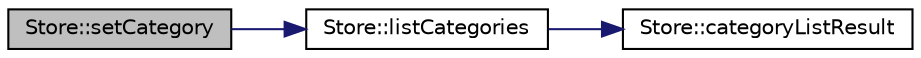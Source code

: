 digraph "Store::setCategory"
{
 // INTERACTIVE_SVG=YES
 // LATEX_PDF_SIZE
  edge [fontname="Helvetica",fontsize="10",labelfontname="Helvetica",labelfontsize="10"];
  node [fontname="Helvetica",fontsize="10",shape=record];
  rankdir="LR";
  Node164 [label="Store::setCategory",height=0.2,width=0.4,color="black", fillcolor="grey75", style="filled", fontcolor="black",tooltip=" "];
  Node164 -> Node165 [color="midnightblue",fontsize="10",style="solid",fontname="Helvetica"];
  Node165 [label="Store::listCategories",height=0.2,width=0.4,color="black", fillcolor="white", style="filled",URL="$class_store.html#af310978a22b527f740f87ea21efced44",tooltip=" "];
  Node165 -> Node166 [color="midnightblue",fontsize="10",style="solid",fontname="Helvetica"];
  Node166 [label="Store::categoryListResult",height=0.2,width=0.4,color="black", fillcolor="white", style="filled",URL="$class_store.html#a715d8d3bdf4d43a915ae8e9c9bd166fe",tooltip=" "];
}
